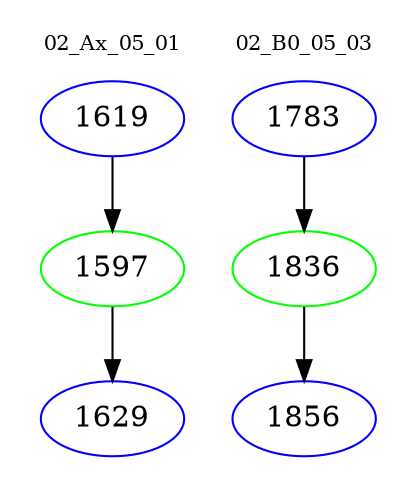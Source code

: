 digraph{
subgraph cluster_0 {
color = white
label = "02_Ax_05_01";
fontsize=10;
T0_1619 [label="1619", color="blue"]
T0_1619 -> T0_1597 [color="black"]
T0_1597 [label="1597", color="green"]
T0_1597 -> T0_1629 [color="black"]
T0_1629 [label="1629", color="blue"]
}
subgraph cluster_1 {
color = white
label = "02_B0_05_03";
fontsize=10;
T1_1783 [label="1783", color="blue"]
T1_1783 -> T1_1836 [color="black"]
T1_1836 [label="1836", color="green"]
T1_1836 -> T1_1856 [color="black"]
T1_1856 [label="1856", color="blue"]
}
}
